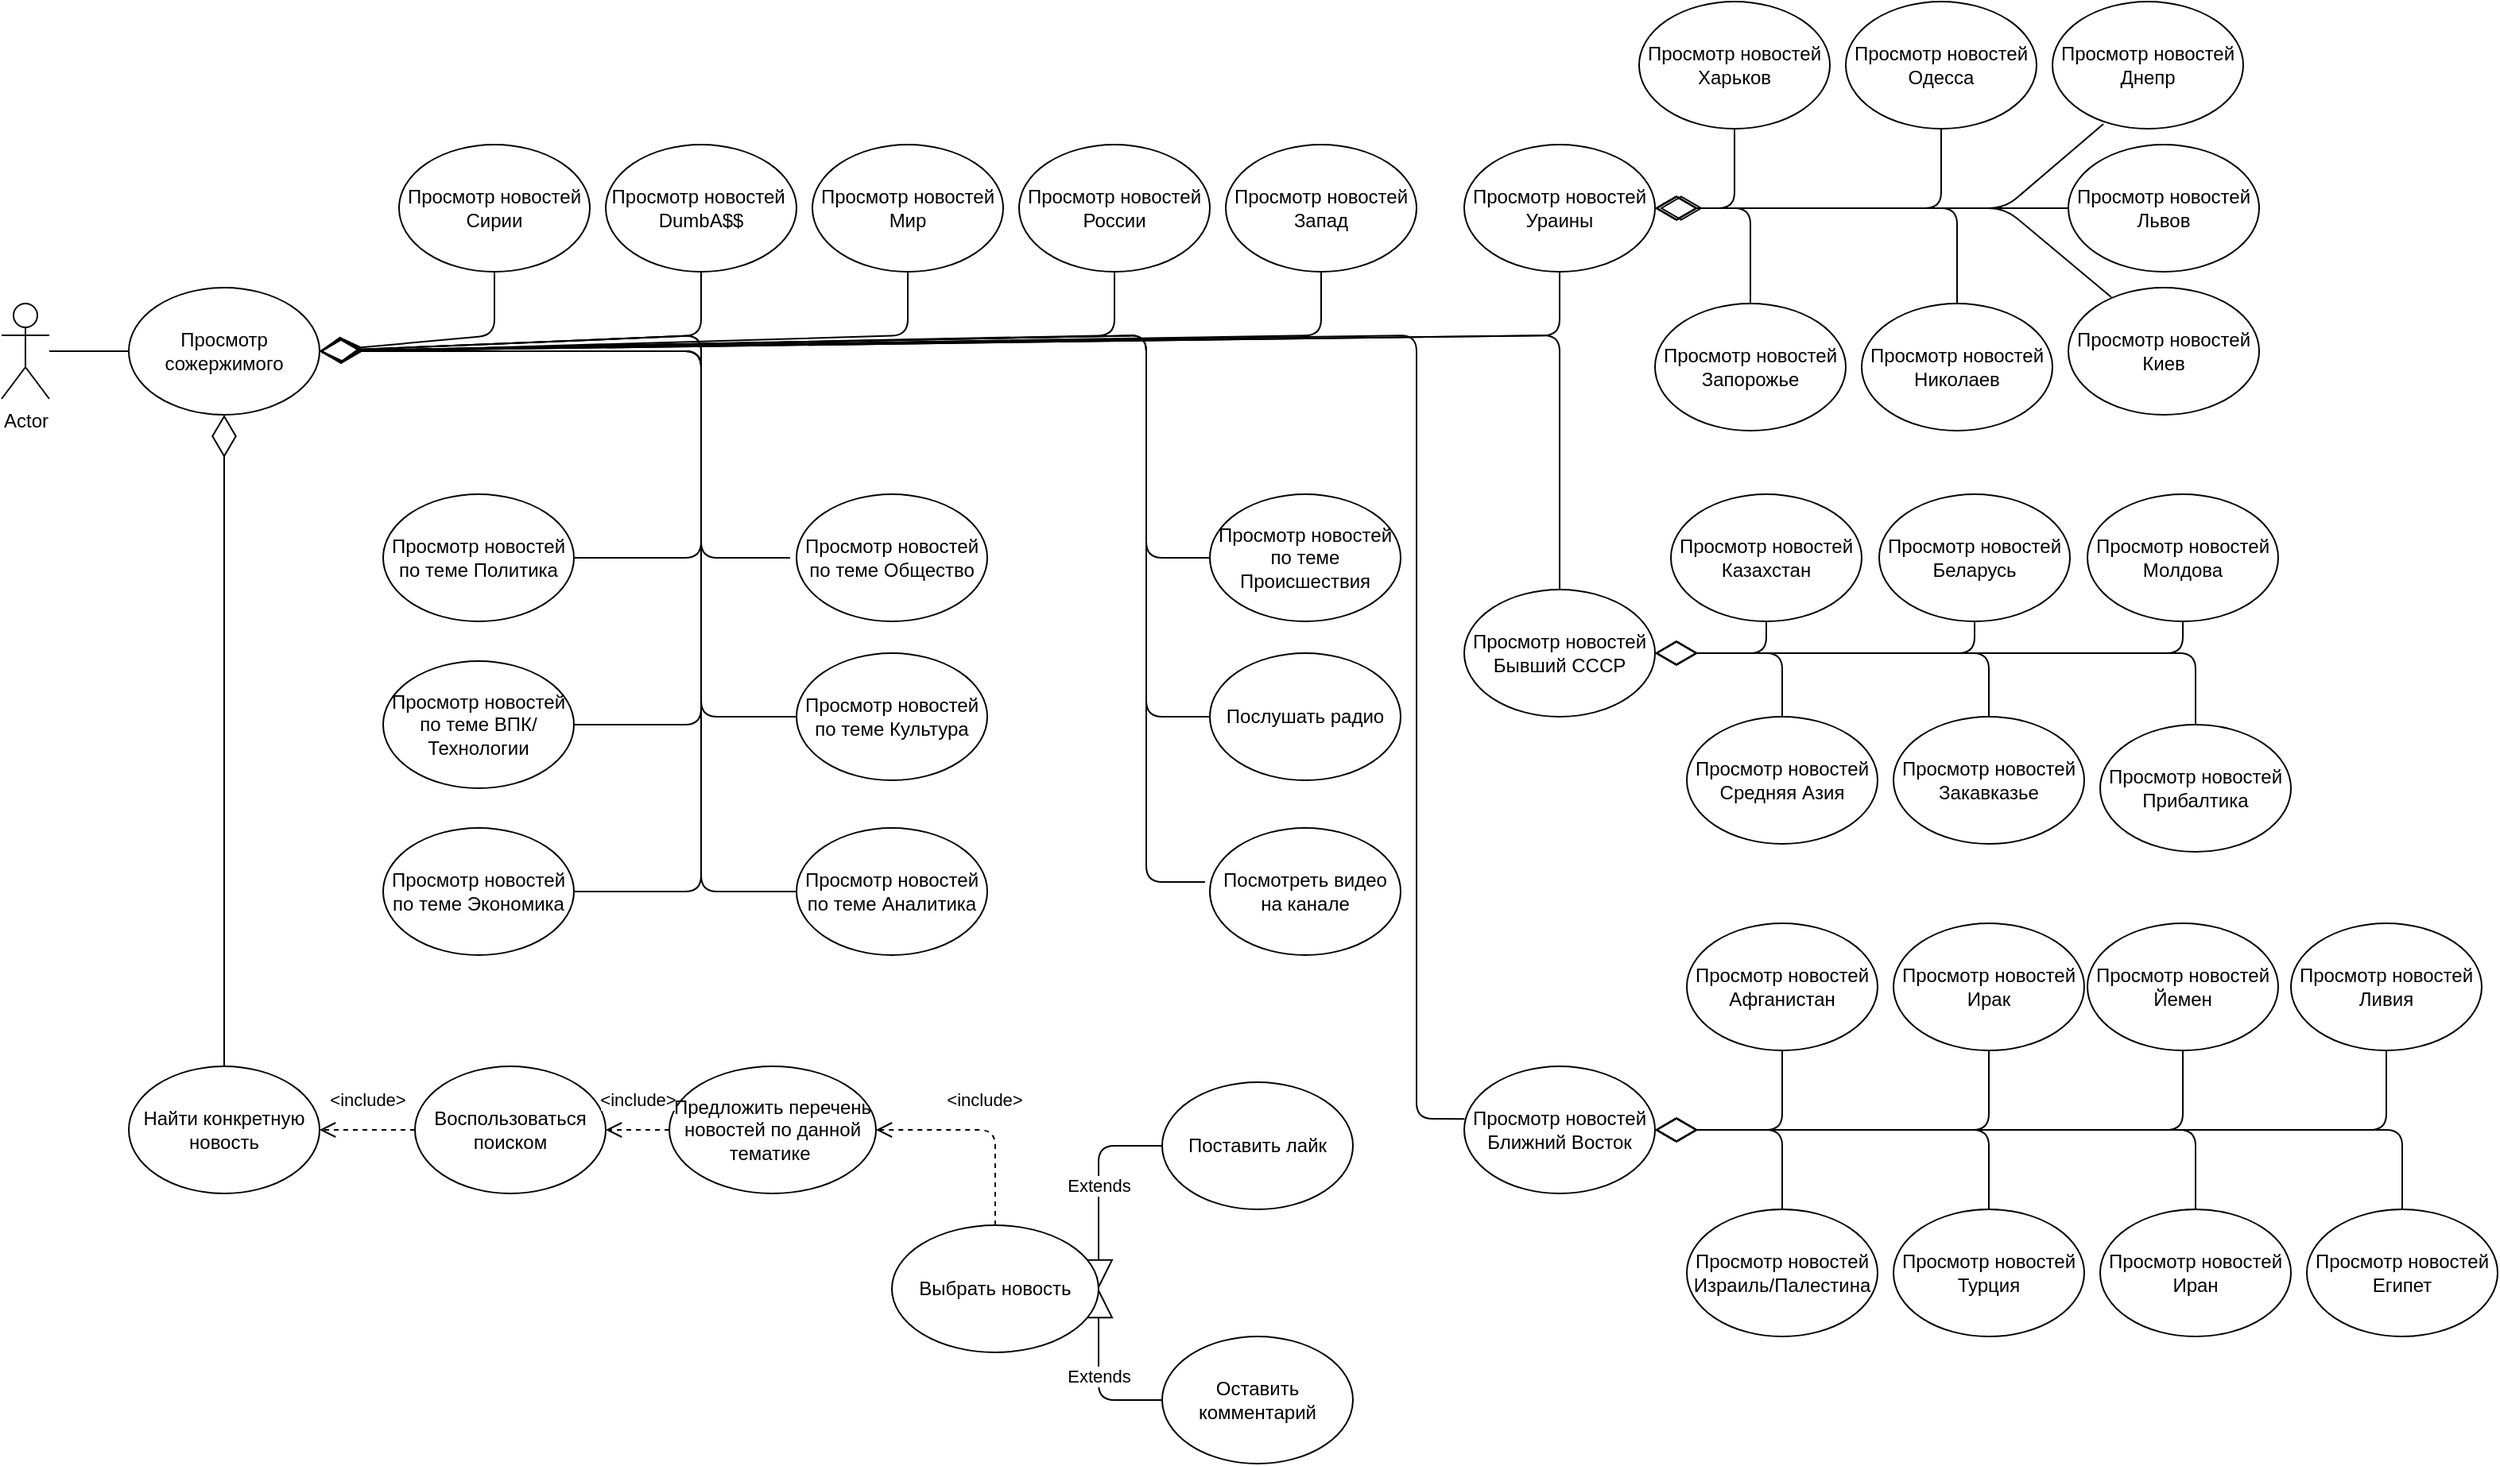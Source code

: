 <mxfile version="14.3.2" type="device"><diagram id="b8WdlB9DAHZsU0LaejhI" name="Page-1"><mxGraphModel dx="1984" dy="948" grid="1" gridSize="10" guides="1" tooltips="1" connect="1" arrows="1" fold="1" page="1" pageScale="1" pageWidth="827" pageHeight="1169" math="0" shadow="0"><root><mxCell id="0"/><mxCell id="1" parent="0"/><mxCell id="5G6umjUx65k5MrhVN_Mm-1" value="Просмотр новостей Сирии" style="ellipse;whiteSpace=wrap;html=1;" vertex="1" parent="1"><mxGeometry x="250" y="180" width="120" height="80" as="geometry"/></mxCell><mxCell id="5G6umjUx65k5MrhVN_Mm-2" value="Actor" style="shape=umlActor;verticalLabelPosition=bottom;verticalAlign=top;html=1;outlineConnect=0;" vertex="1" parent="1"><mxGeometry y="280" width="30" height="60" as="geometry"/></mxCell><mxCell id="5G6umjUx65k5MrhVN_Mm-4" value="Просмотр новостей Запад" style="ellipse;whiteSpace=wrap;html=1;" vertex="1" parent="1"><mxGeometry x="770" y="180" width="120" height="80" as="geometry"/></mxCell><mxCell id="5G6umjUx65k5MrhVN_Mm-5" value="Просмотр новостей России" style="ellipse;whiteSpace=wrap;html=1;" vertex="1" parent="1"><mxGeometry x="640" y="180" width="120" height="80" as="geometry"/></mxCell><mxCell id="5G6umjUx65k5MrhVN_Mm-6" value="Просмотр новостей Мир" style="ellipse;whiteSpace=wrap;html=1;" vertex="1" parent="1"><mxGeometry x="510" y="180" width="120" height="80" as="geometry"/></mxCell><mxCell id="5G6umjUx65k5MrhVN_Mm-7" value="Просмотр новостей&amp;nbsp;&lt;br&gt;DumbA$$" style="ellipse;whiteSpace=wrap;html=1;" vertex="1" parent="1"><mxGeometry x="380" y="180" width="120" height="80" as="geometry"/></mxCell><mxCell id="5G6umjUx65k5MrhVN_Mm-8" value="Просмотр новостей Ураины" style="ellipse;whiteSpace=wrap;html=1;" vertex="1" parent="1"><mxGeometry x="920" y="180" width="120" height="80" as="geometry"/></mxCell><mxCell id="5G6umjUx65k5MrhVN_Mm-9" value="Просмотр новостей Бывший СССР" style="ellipse;whiteSpace=wrap;html=1;" vertex="1" parent="1"><mxGeometry x="920" y="460" width="120" height="80" as="geometry"/></mxCell><mxCell id="5G6umjUx65k5MrhVN_Mm-10" value="Просмотр новостей Запорожье" style="ellipse;whiteSpace=wrap;html=1;" vertex="1" parent="1"><mxGeometry x="1040" y="280" width="120" height="80" as="geometry"/></mxCell><mxCell id="5G6umjUx65k5MrhVN_Mm-11" value="Просмотр новостей Николаев" style="ellipse;whiteSpace=wrap;html=1;" vertex="1" parent="1"><mxGeometry x="1170" y="280" width="120" height="80" as="geometry"/></mxCell><mxCell id="5G6umjUx65k5MrhVN_Mm-12" value="Просмотр новостей Киев" style="ellipse;whiteSpace=wrap;html=1;" vertex="1" parent="1"><mxGeometry x="1300" y="270" width="120" height="80" as="geometry"/></mxCell><mxCell id="5G6umjUx65k5MrhVN_Mm-13" value="Просмотр новостей Львов" style="ellipse;whiteSpace=wrap;html=1;" vertex="1" parent="1"><mxGeometry x="1300" y="180" width="120" height="80" as="geometry"/></mxCell><mxCell id="5G6umjUx65k5MrhVN_Mm-14" value="Просмотр новостей Днепр" style="ellipse;whiteSpace=wrap;html=1;" vertex="1" parent="1"><mxGeometry x="1290" y="90" width="120" height="80" as="geometry"/></mxCell><mxCell id="5G6umjUx65k5MrhVN_Mm-15" value="Просмотр новостей Одесса" style="ellipse;whiteSpace=wrap;html=1;" vertex="1" parent="1"><mxGeometry x="1160" y="90" width="120" height="80" as="geometry"/></mxCell><mxCell id="5G6umjUx65k5MrhVN_Mm-16" value="Просмотр новостей Харьков" style="ellipse;whiteSpace=wrap;html=1;" vertex="1" parent="1"><mxGeometry x="1030" y="90" width="120" height="80" as="geometry"/></mxCell><mxCell id="5G6umjUx65k5MrhVN_Mm-17" value="Просмотр новостей Закавказье" style="ellipse;whiteSpace=wrap;html=1;" vertex="1" parent="1"><mxGeometry x="1190" y="540" width="120" height="80" as="geometry"/></mxCell><mxCell id="5G6umjUx65k5MrhVN_Mm-18" value="Просмотр новостей Молдова" style="ellipse;whiteSpace=wrap;html=1;" vertex="1" parent="1"><mxGeometry x="1312" y="400" width="120" height="80" as="geometry"/></mxCell><mxCell id="5G6umjUx65k5MrhVN_Mm-19" value="Просмотр новостей Беларусь" style="ellipse;whiteSpace=wrap;html=1;" vertex="1" parent="1"><mxGeometry x="1181" y="400" width="120" height="80" as="geometry"/></mxCell><mxCell id="5G6umjUx65k5MrhVN_Mm-20" value="Просмотр новостей Казахстан" style="ellipse;whiteSpace=wrap;html=1;" vertex="1" parent="1"><mxGeometry x="1050" y="400" width="120" height="80" as="geometry"/></mxCell><mxCell id="5G6umjUx65k5MrhVN_Mm-21" value="Просмотр новостей Средняя Азия" style="ellipse;whiteSpace=wrap;html=1;" vertex="1" parent="1"><mxGeometry x="1060" y="540" width="120" height="80" as="geometry"/></mxCell><mxCell id="5G6umjUx65k5MrhVN_Mm-22" value="Просмотр новостей Прибалтика" style="ellipse;whiteSpace=wrap;html=1;" vertex="1" parent="1"><mxGeometry x="1320" y="545" width="120" height="80" as="geometry"/></mxCell><mxCell id="5G6umjUx65k5MrhVN_Mm-24" value="" style="endArrow=diamondThin;endFill=0;endSize=24;html=1;exitX=0.5;exitY=1;exitDx=0;exitDy=0;" edge="1" parent="1" source="5G6umjUx65k5MrhVN_Mm-1"><mxGeometry width="160" relative="1" as="geometry"><mxPoint x="760" y="300" as="sourcePoint"/><mxPoint x="200" y="310" as="targetPoint"/><Array as="points"><mxPoint x="310" y="300"/></Array></mxGeometry></mxCell><mxCell id="5G6umjUx65k5MrhVN_Mm-25" value="" style="endArrow=diamondThin;endFill=0;endSize=24;html=1;exitX=0.5;exitY=1;exitDx=0;exitDy=0;" edge="1" parent="1" source="5G6umjUx65k5MrhVN_Mm-7"><mxGeometry width="160" relative="1" as="geometry"><mxPoint x="320" y="270" as="sourcePoint"/><mxPoint x="200" y="310" as="targetPoint"/><Array as="points"><mxPoint x="440" y="300"/></Array></mxGeometry></mxCell><mxCell id="5G6umjUx65k5MrhVN_Mm-26" value="" style="endArrow=diamondThin;endFill=0;endSize=24;html=1;exitX=0.5;exitY=1;exitDx=0;exitDy=0;" edge="1" parent="1" source="5G6umjUx65k5MrhVN_Mm-6"><mxGeometry width="160" relative="1" as="geometry"><mxPoint x="330" y="280" as="sourcePoint"/><mxPoint x="200" y="310" as="targetPoint"/><Array as="points"><mxPoint x="570" y="300"/><mxPoint x="230" y="310"/></Array></mxGeometry></mxCell><mxCell id="5G6umjUx65k5MrhVN_Mm-27" value="" style="endArrow=diamondThin;endFill=0;endSize=24;html=1;exitX=0.5;exitY=1;exitDx=0;exitDy=0;" edge="1" parent="1" source="5G6umjUx65k5MrhVN_Mm-5"><mxGeometry width="160" relative="1" as="geometry"><mxPoint x="340" y="290" as="sourcePoint"/><mxPoint x="200" y="310" as="targetPoint"/><Array as="points"><mxPoint x="700" y="300"/></Array></mxGeometry></mxCell><mxCell id="5G6umjUx65k5MrhVN_Mm-28" value="" style="endArrow=diamondThin;endFill=0;endSize=24;html=1;exitX=0.5;exitY=1;exitDx=0;exitDy=0;" edge="1" parent="1" source="5G6umjUx65k5MrhVN_Mm-4"><mxGeometry width="160" relative="1" as="geometry"><mxPoint x="450" y="270" as="sourcePoint"/><mxPoint x="200" y="310" as="targetPoint"/><Array as="points"><mxPoint x="830" y="300"/></Array></mxGeometry></mxCell><mxCell id="5G6umjUx65k5MrhVN_Mm-29" value="" style="endArrow=diamondThin;endFill=0;endSize=24;html=1;exitX=0.5;exitY=1;exitDx=0;exitDy=0;" edge="1" parent="1" source="5G6umjUx65k5MrhVN_Mm-8"><mxGeometry width="160" relative="1" as="geometry"><mxPoint x="460" y="280" as="sourcePoint"/><mxPoint x="200" y="310" as="targetPoint"/><Array as="points"><mxPoint x="980" y="300"/></Array></mxGeometry></mxCell><mxCell id="5G6umjUx65k5MrhVN_Mm-30" value="" style="endArrow=diamondThin;endFill=0;endSize=24;html=1;exitX=0.5;exitY=0;exitDx=0;exitDy=0;" edge="1" parent="1" source="5G6umjUx65k5MrhVN_Mm-9"><mxGeometry width="160" relative="1" as="geometry"><mxPoint x="470" y="290" as="sourcePoint"/><mxPoint x="200" y="310" as="targetPoint"/><Array as="points"><mxPoint x="980" y="300"/></Array></mxGeometry></mxCell><mxCell id="5G6umjUx65k5MrhVN_Mm-31" value="" style="endArrow=diamondThin;endFill=0;endSize=24;html=1;exitX=0.5;exitY=1;exitDx=0;exitDy=0;" edge="1" parent="1" source="5G6umjUx65k5MrhVN_Mm-16"><mxGeometry width="160" relative="1" as="geometry"><mxPoint x="480" y="300" as="sourcePoint"/><mxPoint x="1043" y="220" as="targetPoint"/><Array as="points"><mxPoint x="1090" y="220"/></Array></mxGeometry></mxCell><mxCell id="5G6umjUx65k5MrhVN_Mm-32" value="" style="endArrow=diamondThin;endFill=0;endSize=24;html=1;exitX=0.5;exitY=1;exitDx=0;exitDy=0;entryX=1;entryY=0.5;entryDx=0;entryDy=0;" edge="1" parent="1" source="5G6umjUx65k5MrhVN_Mm-15" target="5G6umjUx65k5MrhVN_Mm-8"><mxGeometry width="160" relative="1" as="geometry"><mxPoint x="1100" y="180" as="sourcePoint"/><mxPoint x="1050" y="230" as="targetPoint"/><Array as="points"><mxPoint x="1220" y="220"/></Array></mxGeometry></mxCell><mxCell id="5G6umjUx65k5MrhVN_Mm-33" value="" style="endArrow=diamondThin;endFill=0;endSize=24;html=1;exitX=0.267;exitY=0.963;exitDx=0;exitDy=0;entryX=1;entryY=0.5;entryDx=0;entryDy=0;exitPerimeter=0;" edge="1" parent="1" source="5G6umjUx65k5MrhVN_Mm-14" target="5G6umjUx65k5MrhVN_Mm-8"><mxGeometry width="160" relative="1" as="geometry"><mxPoint x="1110" y="190" as="sourcePoint"/><mxPoint x="1063" y="247.04" as="targetPoint"/><Array as="points"><mxPoint x="1260" y="220"/></Array></mxGeometry></mxCell><mxCell id="5G6umjUx65k5MrhVN_Mm-34" value="" style="endArrow=diamondThin;endFill=0;endSize=24;html=1;exitX=0.225;exitY=0.075;exitDx=0;exitDy=0;exitPerimeter=0;" edge="1" parent="1" source="5G6umjUx65k5MrhVN_Mm-12"><mxGeometry width="160" relative="1" as="geometry"><mxPoint x="1120" y="200" as="sourcePoint"/><mxPoint x="1040" y="220" as="targetPoint"/><Array as="points"><mxPoint x="1260" y="220"/></Array></mxGeometry></mxCell><mxCell id="5G6umjUx65k5MrhVN_Mm-35" value="" style="endArrow=diamondThin;endFill=0;endSize=24;html=1;exitX=0.5;exitY=0;exitDx=0;exitDy=0;" edge="1" parent="1" source="5G6umjUx65k5MrhVN_Mm-10"><mxGeometry width="160" relative="1" as="geometry"><mxPoint x="1130" y="210" as="sourcePoint"/><mxPoint x="1040" y="220" as="targetPoint"/><Array as="points"><mxPoint x="1100" y="220"/></Array></mxGeometry></mxCell><mxCell id="5G6umjUx65k5MrhVN_Mm-36" value="" style="endArrow=diamondThin;endFill=0;endSize=24;html=1;exitX=0.5;exitY=0;exitDx=0;exitDy=0;" edge="1" parent="1" source="5G6umjUx65k5MrhVN_Mm-11"><mxGeometry width="160" relative="1" as="geometry"><mxPoint x="1140" y="220" as="sourcePoint"/><mxPoint x="1040" y="220" as="targetPoint"/><Array as="points"><mxPoint x="1230" y="220"/></Array></mxGeometry></mxCell><mxCell id="5G6umjUx65k5MrhVN_Mm-37" value="" style="endArrow=diamondThin;endFill=0;endSize=24;html=1;exitX=0;exitY=0.5;exitDx=0;exitDy=0;" edge="1" parent="1" source="5G6umjUx65k5MrhVN_Mm-13"><mxGeometry width="160" relative="1" as="geometry"><mxPoint x="1409.998" y="294.452" as="sourcePoint"/><mxPoint x="1040" y="220" as="targetPoint"/></mxGeometry></mxCell><mxCell id="5G6umjUx65k5MrhVN_Mm-38" value="" style="endArrow=diamondThin;endFill=0;endSize=24;html=1;exitX=0.5;exitY=1;exitDx=0;exitDy=0;entryX=1;entryY=0.5;entryDx=0;entryDy=0;" edge="1" parent="1" source="5G6umjUx65k5MrhVN_Mm-20" target="5G6umjUx65k5MrhVN_Mm-9"><mxGeometry width="160" relative="1" as="geometry"><mxPoint x="1324.718" y="314.452" as="sourcePoint"/><mxPoint x="1060" y="240" as="targetPoint"/><Array as="points"><mxPoint x="1110" y="500"/></Array></mxGeometry></mxCell><mxCell id="5G6umjUx65k5MrhVN_Mm-39" value="" style="endArrow=diamondThin;endFill=0;endSize=24;html=1;exitX=0.5;exitY=1;exitDx=0;exitDy=0;" edge="1" parent="1" source="5G6umjUx65k5MrhVN_Mm-19"><mxGeometry width="160" relative="1" as="geometry"><mxPoint x="1334.718" y="324.452" as="sourcePoint"/><mxPoint x="1040" y="500" as="targetPoint"/><Array as="points"><mxPoint x="1241" y="500"/></Array></mxGeometry></mxCell><mxCell id="5G6umjUx65k5MrhVN_Mm-40" value="" style="endArrow=diamondThin;endFill=0;endSize=24;html=1;exitX=0.5;exitY=1;exitDx=0;exitDy=0;entryX=1;entryY=0.5;entryDx=0;entryDy=0;" edge="1" parent="1" source="5G6umjUx65k5MrhVN_Mm-18" target="5G6umjUx65k5MrhVN_Mm-9"><mxGeometry width="160" relative="1" as="geometry"><mxPoint x="1251" y="490" as="sourcePoint"/><mxPoint x="1050" y="510" as="targetPoint"/><Array as="points"><mxPoint x="1372" y="500"/></Array></mxGeometry></mxCell><mxCell id="5G6umjUx65k5MrhVN_Mm-41" value="" style="endArrow=diamondThin;endFill=0;endSize=24;html=1;exitX=0.5;exitY=0;exitDx=0;exitDy=0;" edge="1" parent="1" source="5G6umjUx65k5MrhVN_Mm-22"><mxGeometry width="160" relative="1" as="geometry"><mxPoint x="1261" y="500" as="sourcePoint"/><mxPoint x="1040" y="500" as="targetPoint"/><Array as="points"><mxPoint x="1380" y="500"/></Array></mxGeometry></mxCell><mxCell id="5G6umjUx65k5MrhVN_Mm-42" value="" style="endArrow=diamondThin;endFill=0;endSize=24;html=1;exitX=0.5;exitY=0;exitDx=0;exitDy=0;" edge="1" parent="1" source="5G6umjUx65k5MrhVN_Mm-17"><mxGeometry width="160" relative="1" as="geometry"><mxPoint x="1271" y="510" as="sourcePoint"/><mxPoint x="1040" y="500" as="targetPoint"/><Array as="points"><mxPoint x="1250" y="500"/></Array></mxGeometry></mxCell><mxCell id="5G6umjUx65k5MrhVN_Mm-43" value="" style="endArrow=diamondThin;endFill=0;endSize=24;html=1;exitX=0.5;exitY=0;exitDx=0;exitDy=0;entryX=1;entryY=0.5;entryDx=0;entryDy=0;" edge="1" parent="1" source="5G6umjUx65k5MrhVN_Mm-21" target="5G6umjUx65k5MrhVN_Mm-9"><mxGeometry width="160" relative="1" as="geometry"><mxPoint x="1281" y="520" as="sourcePoint"/><mxPoint x="1080" y="540" as="targetPoint"/><Array as="points"><mxPoint x="1120" y="500"/></Array></mxGeometry></mxCell><mxCell id="5G6umjUx65k5MrhVN_Mm-44" value="Просмотр новостей Ближний Восток" style="ellipse;whiteSpace=wrap;html=1;" vertex="1" parent="1"><mxGeometry x="920" y="760" width="120" height="80" as="geometry"/></mxCell><mxCell id="5G6umjUx65k5MrhVN_Mm-45" value="Просмотр новостей Иран" style="ellipse;whiteSpace=wrap;html=1;" vertex="1" parent="1"><mxGeometry x="1320" y="850" width="120" height="80" as="geometry"/></mxCell><mxCell id="5G6umjUx65k5MrhVN_Mm-46" value="Просмотр новостей Ливия" style="ellipse;whiteSpace=wrap;html=1;" vertex="1" parent="1"><mxGeometry x="1440" y="670" width="120" height="80" as="geometry"/></mxCell><mxCell id="5G6umjUx65k5MrhVN_Mm-47" value="Просмотр новостей Йемен" style="ellipse;whiteSpace=wrap;html=1;" vertex="1" parent="1"><mxGeometry x="1312" y="670" width="120" height="80" as="geometry"/></mxCell><mxCell id="5G6umjUx65k5MrhVN_Mm-48" value="Просмотр новостей Ирак" style="ellipse;whiteSpace=wrap;html=1;" vertex="1" parent="1"><mxGeometry x="1190" y="670" width="120" height="80" as="geometry"/></mxCell><mxCell id="5G6umjUx65k5MrhVN_Mm-49" value="Просмотр новостей Афганистан" style="ellipse;whiteSpace=wrap;html=1;" vertex="1" parent="1"><mxGeometry x="1060" y="670" width="120" height="80" as="geometry"/></mxCell><mxCell id="5G6umjUx65k5MrhVN_Mm-50" value="Просмотр новостей Турция" style="ellipse;whiteSpace=wrap;html=1;" vertex="1" parent="1"><mxGeometry x="1190" y="850" width="120" height="80" as="geometry"/></mxCell><mxCell id="5G6umjUx65k5MrhVN_Mm-51" value="Просмотр новостей Израиль/Палестина" style="ellipse;whiteSpace=wrap;html=1;" vertex="1" parent="1"><mxGeometry x="1060" y="850" width="120" height="80" as="geometry"/></mxCell><mxCell id="5G6umjUx65k5MrhVN_Mm-52" value="Просмотр новостей Египет" style="ellipse;whiteSpace=wrap;html=1;" vertex="1" parent="1"><mxGeometry x="1450" y="850" width="120" height="80" as="geometry"/></mxCell><mxCell id="5G6umjUx65k5MrhVN_Mm-53" value="" style="endArrow=diamondThin;endFill=0;endSize=24;html=1;exitX=0.5;exitY=1;exitDx=0;exitDy=0;entryX=1;entryY=0.5;entryDx=0;entryDy=0;" edge="1" parent="1" source="5G6umjUx65k5MrhVN_Mm-46" target="5G6umjUx65k5MrhVN_Mm-44"><mxGeometry width="160" relative="1" as="geometry"><mxPoint x="1130" y="550" as="sourcePoint"/><mxPoint x="1050" y="510" as="targetPoint"/><Array as="points"><mxPoint x="1500" y="800"/></Array></mxGeometry></mxCell><mxCell id="5G6umjUx65k5MrhVN_Mm-54" value="" style="endArrow=diamondThin;endFill=0;endSize=24;html=1;exitX=0.5;exitY=1;exitDx=0;exitDy=0;" edge="1" parent="1" source="5G6umjUx65k5MrhVN_Mm-47"><mxGeometry width="160" relative="1" as="geometry"><mxPoint x="1510" y="760" as="sourcePoint"/><mxPoint x="1040" y="800" as="targetPoint"/><Array as="points"><mxPoint x="1372" y="800"/></Array></mxGeometry></mxCell><mxCell id="5G6umjUx65k5MrhVN_Mm-55" value="" style="endArrow=diamondThin;endFill=0;endSize=24;html=1;exitX=0.5;exitY=0;exitDx=0;exitDy=0;" edge="1" parent="1" source="5G6umjUx65k5MrhVN_Mm-50"><mxGeometry width="160" relative="1" as="geometry"><mxPoint x="1382" y="760" as="sourcePoint"/><mxPoint x="1040" y="800" as="targetPoint"/><Array as="points"><mxPoint x="1250" y="800"/></Array></mxGeometry></mxCell><mxCell id="5G6umjUx65k5MrhVN_Mm-56" value="" style="endArrow=diamondThin;endFill=0;endSize=24;html=1;exitX=0.5;exitY=1;exitDx=0;exitDy=0;" edge="1" parent="1" source="5G6umjUx65k5MrhVN_Mm-48"><mxGeometry width="160" relative="1" as="geometry"><mxPoint x="1392" y="770" as="sourcePoint"/><mxPoint x="1040" y="800" as="targetPoint"/><Array as="points"><mxPoint x="1250" y="800"/></Array></mxGeometry></mxCell><mxCell id="5G6umjUx65k5MrhVN_Mm-57" value="" style="endArrow=diamondThin;endFill=0;endSize=24;html=1;exitX=0.5;exitY=0;exitDx=0;exitDy=0;" edge="1" parent="1" source="5G6umjUx65k5MrhVN_Mm-45"><mxGeometry width="160" relative="1" as="geometry"><mxPoint x="1402" y="780" as="sourcePoint"/><mxPoint x="1040" y="800" as="targetPoint"/><Array as="points"><mxPoint x="1380" y="800"/></Array></mxGeometry></mxCell><mxCell id="5G6umjUx65k5MrhVN_Mm-58" value="" style="endArrow=diamondThin;endFill=0;endSize=24;html=1;exitX=0.5;exitY=0;exitDx=0;exitDy=0;" edge="1" parent="1" source="5G6umjUx65k5MrhVN_Mm-52"><mxGeometry width="160" relative="1" as="geometry"><mxPoint x="1412" y="790" as="sourcePoint"/><mxPoint x="1040" y="800" as="targetPoint"/><Array as="points"><mxPoint x="1510" y="800"/></Array></mxGeometry></mxCell><mxCell id="5G6umjUx65k5MrhVN_Mm-59" value="" style="endArrow=diamondThin;endFill=0;endSize=24;html=1;exitX=0.5;exitY=0;exitDx=0;exitDy=0;" edge="1" parent="1" source="5G6umjUx65k5MrhVN_Mm-51"><mxGeometry width="160" relative="1" as="geometry"><mxPoint x="1260" y="860" as="sourcePoint"/><mxPoint x="1040" y="800" as="targetPoint"/><Array as="points"><mxPoint x="1120" y="800"/></Array></mxGeometry></mxCell><mxCell id="5G6umjUx65k5MrhVN_Mm-60" value="" style="endArrow=diamondThin;endFill=0;endSize=24;html=1;exitX=0.5;exitY=1;exitDx=0;exitDy=0;" edge="1" parent="1" source="5G6umjUx65k5MrhVN_Mm-49"><mxGeometry width="160" relative="1" as="geometry"><mxPoint x="1270" y="870" as="sourcePoint"/><mxPoint x="1040" y="800" as="targetPoint"/><Array as="points"><mxPoint x="1120" y="800"/></Array></mxGeometry></mxCell><mxCell id="5G6umjUx65k5MrhVN_Mm-61" value="Просмотр новостей по теме Политика&lt;span style=&quot;color: rgba(0 , 0 , 0 , 0) ; font-family: monospace ; font-size: 0px&quot;&gt;%П3CmxGraphModel%3E%3Croot%3E%3CmxCell%20id%3D%220%22%2F%3E%3CmxCell%20id%3D%221%22%20parent%3D%220%22%2F%3E%3CmxCell%20id%3D%222%22%20value%3D%22%D0%9F%D1%80%D0%BE%D1%81%D0%BC%D0%BE%D1%82%D1%80%20%D0%BD%D0%BE%D0%B2%D0%BE%D1%81%D1%82%D0%B5%D0%B9%20%D0%91%D0%BB%D0%B8%D0%B6%D0%BD%D0%B8%D0%B9%20%D0%92%D0%BE%D1%81%D1%82%D0%BE%D0%BA%22%20style%3D%22ellipse%3BwhiteSpace%3Dwrap%3Bhtml%3D1%3B%22%20vertex%3D%221%22%20parent%3D%221%22%3E%3CmxGeometry%20x%3D%22920%22%20y%3D%22760%22%20width%3D%22120%22%20height%3D%2280%22%20as%3D%22geometry%22%2F%3E%3C%2FmxCell%3E%3C%2Froot%3E%3C%2FmxGraphModel%3EПо&lt;/span&gt;" style="ellipse;whiteSpace=wrap;html=1;" vertex="1" parent="1"><mxGeometry x="240" y="400" width="120" height="80" as="geometry"/></mxCell><mxCell id="5G6umjUx65k5MrhVN_Mm-63" value="Просмотр новостей по теме Происшествия&lt;span style=&quot;color: rgba(0 , 0 , 0 , 0) ; font-family: monospace ; font-size: 0px&quot;&gt;% ПР3CmxGraphModel%3E%3Croot%3E%3CmxCell%20id%3D%220%22%2F%3E%3CmxCell%20id%3D%221%22%20parent%3D%220%22%2F%3E%3CmxCell%20id%3D%222%22%20value%3D%22%D0%9F%D1%80%D0%BE%D1%81%D0%BC%D0%BE%D1%82%D1%80%20%D0%BD%D0%BE%D0%B2%D0%BE%D1%81%D1%82%D0%B5%D0%B9%20%D0%91%D0%BB%D0%B8%D0%B6%D0%BD%D0%B8%D0%B9%20%D0%92%D0%BE%D1%81%D1%82%D0%BE%D0%BA%22%20style%3D%22ellipse%3BwhiteSpace%3Dwrap%3Bhtml%3D1%3B%22%20vertex%3D%221%22%20parent%3D%221%22%3E%3CmxGeometry%20x%3D%22920%22%20y%3D%22760%22%20width%3D%22120%22%20height%3D%2280%22%20as%3D%22geometry%22%2F%3E%3C%2FmxCell%3E%3C%2Froot%3E%3C%2FmxGraphModel%3E&lt;/span&gt;" style="ellipse;whiteSpace=wrap;html=1;" vertex="1" parent="1"><mxGeometry x="760" y="400" width="120" height="80" as="geometry"/></mxCell><mxCell id="5G6umjUx65k5MrhVN_Mm-64" value="Просмотр новостей по теме Экономика&lt;span style=&quot;color: rgba(0 , 0 , 0 , 0) ; font-family: monospace ; font-size: 0px&quot;&gt;%3CmxGraphModel%3E%3Croot%3E%3CmxCell%20id%3D%220%22%2F%3E%3CmxCell%20id%3D%221%22%20parent%3D%220%22%2F%3E%3CmxCell%20id%3D%222%22%20value%3D%22%D0%9F%D1%80%D0%BE%D1%81%D0%BC%D0%BE%D1%82%D1%80%20%D0%BD%D0%BE%D0%B2%D0%BE%D1%81%D1%82%D0%B5%D0%B9%20%D0%91%D0%BB%D0%B8%D0%B6%D0%BD%D0%B8%D0%B9%20%D0%92%D0%BE%D1%81%D1%82%D0%BE%D0%BA%22%20style%3D%22ellipse%3BwhiteSpace%3Dwrap%3Bhtml%3D1%3B%22%20vertex%3D%221%22%20parent%3D%221%22%3E%3CmxGeometry%20x%3D%22920%22%20y%3D%22760%22%20width%3D%22120%22%20height%3D%2280%22%20as%3D%22geometry%22%2F%3E%3C%2FmxCell%3E%3C%2Froot%3E%3C%2FmxGraphModel%3E&lt;/span&gt;" style="ellipse;whiteSpace=wrap;html=1;" vertex="1" parent="1"><mxGeometry x="240" y="610" width="120" height="80" as="geometry"/></mxCell><mxCell id="5G6umjUx65k5MrhVN_Mm-65" value="Просмотр новостей по теме Общество&lt;span style=&quot;color: rgba(0 , 0 , 0 , 0) ; font-family: monospace ; font-size: 0px&quot;&gt;%3CmxGraphModel%3E%3Croot%3E%3CmxCell%20id%3D%220%22%2F%3E%3CmxCell%20id%3D%221%22%20parent%3D%220%22%2F%3E%3CmxCell%20id%3D%222%22%20value%3D%22%D0%9F%D1%80%D0%BE%D1%81%D0%BC%D0%BE%D1%82%D1%80%20%D0%BD%D0%BE%D0%B2%D0%BE%D1%81%D1%82%D0%B5%D0%B9%20%D0%91%D0%BB%D0%B8%D0%B6%D0%BD%D0%B8%D0%B9%20%D0%92%D0%BE%D1%81%D1%82%D0%BE%D0%BA%22%20style%3D%22ellipse%3BwhiteSpace%3Dwrap%3Bhtml%3D1%3B%22%20vertex%3D%221%22%20parent%3D%221%22%3E%3CmxGeometry%20x%3D%22920%22%20y%3D%22760%22%20width%3D%22120%22%20height%3D%2280%22%20as%3D%22geometry%22%2F%3E%3C%2FmxCell%3E%3C%2Froot%3E%3C%2FmxGraphModel%3E&lt;/span&gt;" style="ellipse;whiteSpace=wrap;html=1;" vertex="1" parent="1"><mxGeometry x="500" y="400" width="120" height="80" as="geometry"/></mxCell><mxCell id="5G6umjUx65k5MrhVN_Mm-66" value="Просмотр новостей по теме ВПК/Технологии&lt;span style=&quot;color: rgba(0 , 0 , 0 , 0) ; font-family: monospace ; font-size: 0px&quot;&gt;%3CmxGraphModel%3E%3Croot%3E%3CmxCell%20id%3D%220%22%2F%3E%3CmxCell%20id%3D%221%22%20parent%3D%220%22%2F%3E%3CmxCell%20id%3D%222%22%20value%3D%22%D0%9F%D1%80%D0%BE%D1%81%D0%BC%D0%BE%D1%82%D1%80%20%D0%BD%D0%BE%D0%B2%D0%BE%D1%81%D1%82%D0%B5%D0%B9%20%D0%91%D0%BB%D0%B8%D0%B6%D0%BD%D0%B8%D0%B9%20%D0%92%D0%BE%D1%81%D1%82%D0%BE%D0%BA%22%20style%3D%22ellipse%3BwhiteSpace%3Dwrap%3Bhtml%3D1%3B%22%20vertex%3D%221%22%20parent%3D%221%22%3E%3CmxGeometry%20x%3D%22920%22%20y%3D%22760%22%20width%3D%22120%22%20height%3D%2280%22%20as%3D%22geometry%22%2F%3E%3C%2FmxCell%3E%3C%2Froot%3E%3C%2FmxGraphModel%3E&lt;/span&gt;" style="ellipse;whiteSpace=wrap;html=1;" vertex="1" parent="1"><mxGeometry x="240" y="505" width="120" height="80" as="geometry"/></mxCell><mxCell id="5G6umjUx65k5MrhVN_Mm-67" value="Просмотр новостей по теме Культура&lt;span style=&quot;color: rgba(0 , 0 , 0 , 0) ; font-family: monospace ; font-size: 0px&quot;&gt;%3CmxGraphModel%3E%3Croot%3E%3CmxCell%20id%3D%220%22%2F%3E%3CmxCell%20id%3D%221%22%20parent%3D%220%22%2F%3E%3CmxCell%20id%3D%222%22%20value%3D%22%D0%9F%D1%80%D0%BE%D1%81%D0%BC%D0%BE%D1%82%D1%80%20%D0%BD%D0%BE%D0%B2%D0%BE%D1%81%D1%82%D0%B5%D0%B9%20%D0%91%D0%BB%D0%B8%D0%B6%D0%BD%D0%B8%D0%B9%20%D0%92%D0%BE%D1%81%D1%82%D0%BE%D0%BA%22%20style%3D%22ellipse%3BwhiteSpace%3Dwrap%3Bhtml%3D1%3B%22%20vertex%3D%221%22%20parent%3D%221%22%3E%3CmxGeometry%20x%3D%22920%22%20y%3D%22760%22%20width%3D%22120%22%20height%3D%2280%22%20as%3D%22geometry%22%2F%3E%3C%2FmxCell%3E%3C%2Froot%3E%3C%2FmxGraphModel%3E&lt;/span&gt;" style="ellipse;whiteSpace=wrap;html=1;" vertex="1" parent="1"><mxGeometry x="500" y="500" width="120" height="80" as="geometry"/></mxCell><mxCell id="5G6umjUx65k5MrhVN_Mm-68" value="Послушать радио&lt;span style=&quot;color: rgba(0 , 0 , 0 , 0) ; font-family: monospace ; font-size: 0px&quot;&gt;%3CmxGraphModel%3E%3Croot%3E%3CmxCell%20id%3D%220%22%2F%3E%3CmxCell%20id%3D%221%22%20parent%3D%220%22%2F%3E%3CmxCell%20id%3D%222%22%20value%3D%22%D0%9F%D1%80%D0%BE%D1%81%D0%BC%D0%BE%D1%82%D1%80%20%D0%BD%D0%BE%D0%B2%D0%BE%D1%81%D1%82%D0%B5%D0%B9%20%D0%91%D0%BB%D0%B8%D0%B6%D0%BD%D0%B8%D0%B9%20%D0%92%D0%BE%D1%81%D1%82%D0%BE%D0%BA%22%20style%3D%22ellipse%3BwhiteSpace%3Dwrap%3Bhtml%3D1%3B%22%20vertex%3D%221%22%20parent%3D%221%22%3E%3CmxGeometry%20x%3D%22920%22%20y%3D%22760%22%20width%3D%22120%22%20height%3D%2280%22%20as%3D%22geometry%22%2F%3E%3C%2FmxCell%3E%3C%2Froot%3E%3C%2FmxGraphModel%3E&lt;/span&gt;" style="ellipse;whiteSpace=wrap;html=1;" vertex="1" parent="1"><mxGeometry x="760" y="500" width="120" height="80" as="geometry"/></mxCell><mxCell id="5G6umjUx65k5MrhVN_Mm-69" value="Просмотр новостей по теме Аналитика&lt;span style=&quot;color: rgba(0 , 0 , 0 , 0) ; font-family: monospace ; font-size: 0px&quot;&gt;%3CmxGraphModel%3E%3Croot%3E%3CmxCell%20id%3D%220%22%2F%3E%3CmxCell%20id%3D%221%22%20parent%3D%220%22%2F%3E%3CmxCell%20id%3D%222%22%20value%3D%22%D0%9F%D1%80%D0%BE%D1%81%D0%BC%D0%BE%D1%82%D1%80%20%D0%BD%D0%BE%D0%B2%D0%BE%D1%81%D1%82%D0%B5%D0%B9%20%D0%91%D0%BB%D0%B8%D0%B6%D0%BD%D0%B8%D0%B9%20%D0%92%D0%BE%D1%81%D1%82%D0%BE%D0%BA%22%20style%3D%22ellipse%3BwhiteSpace%3Dwrap%3Bhtml%3D1%3B%22%20vertex%3D%221%22%20parent%3D%221%22%3E%3CmxGeometry%20x%3D%22920%22%20y%3D%22760%22%20width%3D%22120%22%20height%3D%2280%22%20as%3D%22geometry%22%2F%3E%3C%2FmxCell%3E%3C%2Froot%3E%3C%2FmxGraphModel%3E&lt;/span&gt;" style="ellipse;whiteSpace=wrap;html=1;" vertex="1" parent="1"><mxGeometry x="500" y="610" width="120" height="80" as="geometry"/></mxCell><mxCell id="5G6umjUx65k5MrhVN_Mm-70" value="Посмотреть видео на канале" style="ellipse;whiteSpace=wrap;html=1;" vertex="1" parent="1"><mxGeometry x="760" y="610" width="120" height="80" as="geometry"/></mxCell><mxCell id="5G6umjUx65k5MrhVN_Mm-71" value="" style="endArrow=diamondThin;endFill=0;endSize=24;html=1;exitX=-0.025;exitY=0.425;exitDx=0;exitDy=0;exitPerimeter=0;" edge="1" parent="1" source="5G6umjUx65k5MrhVN_Mm-70"><mxGeometry width="160" relative="1" as="geometry"><mxPoint x="450" y="270" as="sourcePoint"/><mxPoint x="200" y="310" as="targetPoint"/><Array as="points"><mxPoint x="720" y="644"/><mxPoint x="720" y="300"/></Array></mxGeometry></mxCell><mxCell id="5G6umjUx65k5MrhVN_Mm-73" value="" style="endArrow=diamondThin;endFill=0;endSize=24;html=1;exitX=0;exitY=0.5;exitDx=0;exitDy=0;" edge="1" parent="1" source="5G6umjUx65k5MrhVN_Mm-63"><mxGeometry width="160" relative="1" as="geometry"><mxPoint x="767" y="654" as="sourcePoint"/><mxPoint x="200" y="310" as="targetPoint"/><Array as="points"><mxPoint x="720" y="440"/><mxPoint x="720" y="300"/></Array></mxGeometry></mxCell><mxCell id="5G6umjUx65k5MrhVN_Mm-74" value="" style="endArrow=diamondThin;endFill=0;endSize=24;html=1;exitX=0;exitY=0.5;exitDx=0;exitDy=0;" edge="1" parent="1" source="5G6umjUx65k5MrhVN_Mm-68"><mxGeometry width="160" relative="1" as="geometry"><mxPoint x="777" y="664" as="sourcePoint"/><mxPoint x="200" y="310" as="targetPoint"/><Array as="points"><mxPoint x="720" y="540"/><mxPoint x="720" y="300"/></Array></mxGeometry></mxCell><mxCell id="5G6umjUx65k5MrhVN_Mm-76" value="" style="endArrow=diamondThin;endFill=0;endSize=24;html=1;exitX=0;exitY=0.5;exitDx=0;exitDy=0;" edge="1" parent="1" source="5G6umjUx65k5MrhVN_Mm-69"><mxGeometry width="160" relative="1" as="geometry"><mxPoint x="787" y="674" as="sourcePoint"/><mxPoint x="200" y="310" as="targetPoint"/><Array as="points"><mxPoint x="440" y="650"/><mxPoint x="440" y="310"/></Array></mxGeometry></mxCell><mxCell id="5G6umjUx65k5MrhVN_Mm-77" value="" style="endArrow=diamondThin;endFill=0;endSize=24;html=1;" edge="1" parent="1"><mxGeometry width="160" relative="1" as="geometry"><mxPoint x="360" y="440" as="sourcePoint"/><mxPoint x="200" y="310" as="targetPoint"/><Array as="points"><mxPoint x="440" y="440"/><mxPoint x="440" y="300"/></Array></mxGeometry></mxCell><mxCell id="5G6umjUx65k5MrhVN_Mm-78" value="" style="endArrow=diamondThin;endFill=0;endSize=24;html=1;" edge="1" parent="1"><mxGeometry width="160" relative="1" as="geometry"><mxPoint x="496" y="440" as="sourcePoint"/><mxPoint x="200" y="310" as="targetPoint"/><Array as="points"><mxPoint x="440" y="440"/><mxPoint x="440" y="300"/></Array></mxGeometry></mxCell><mxCell id="5G6umjUx65k5MrhVN_Mm-79" value="" style="endArrow=diamondThin;endFill=0;endSize=24;html=1;exitX=1;exitY=0.5;exitDx=0;exitDy=0;" edge="1" parent="1" source="5G6umjUx65k5MrhVN_Mm-66"><mxGeometry width="160" relative="1" as="geometry"><mxPoint x="530" y="680" as="sourcePoint"/><mxPoint x="200" y="310" as="targetPoint"/><Array as="points"><mxPoint x="440" y="545"/><mxPoint x="440" y="310"/></Array></mxGeometry></mxCell><mxCell id="5G6umjUx65k5MrhVN_Mm-80" value="" style="endArrow=diamondThin;endFill=0;endSize=24;html=1;" edge="1" parent="1"><mxGeometry width="160" relative="1" as="geometry"><mxPoint x="500" y="540" as="sourcePoint"/><mxPoint x="200" y="310" as="targetPoint"/><Array as="points"><mxPoint x="440" y="540"/><mxPoint x="440" y="310"/></Array></mxGeometry></mxCell><mxCell id="5G6umjUx65k5MrhVN_Mm-81" value="" style="endArrow=diamondThin;endFill=0;endSize=24;html=1;exitX=1;exitY=0.5;exitDx=0;exitDy=0;" edge="1" parent="1" source="5G6umjUx65k5MrhVN_Mm-64"><mxGeometry width="160" relative="1" as="geometry"><mxPoint x="550" y="700" as="sourcePoint"/><mxPoint x="200" y="310" as="targetPoint"/><Array as="points"><mxPoint x="440" y="650"/><mxPoint x="440" y="310"/></Array></mxGeometry></mxCell><mxCell id="5G6umjUx65k5MrhVN_Mm-82" value="Просмотр сожержимого" style="ellipse;whiteSpace=wrap;html=1;" vertex="1" parent="1"><mxGeometry x="80" y="270" width="120" height="80" as="geometry"/></mxCell><mxCell id="5G6umjUx65k5MrhVN_Mm-83" value="" style="endArrow=none;html=1;" edge="1" parent="1"><mxGeometry width="50" height="50" relative="1" as="geometry"><mxPoint x="30" y="310" as="sourcePoint"/><mxPoint x="80" y="310" as="targetPoint"/></mxGeometry></mxCell><mxCell id="5G6umjUx65k5MrhVN_Mm-84" value="" style="endArrow=diamondThin;endFill=0;endSize=24;html=1;exitX=0.002;exitY=0.414;exitDx=0;exitDy=0;exitPerimeter=0;entryX=1;entryY=0.5;entryDx=0;entryDy=0;" edge="1" parent="1" source="5G6umjUx65k5MrhVN_Mm-44" target="5G6umjUx65k5MrhVN_Mm-82"><mxGeometry width="160" relative="1" as="geometry"><mxPoint x="990" y="470" as="sourcePoint"/><mxPoint x="210" y="320" as="targetPoint"/><Array as="points"><mxPoint x="890" y="793"/><mxPoint x="890" y="300"/></Array></mxGeometry></mxCell><mxCell id="5G6umjUx65k5MrhVN_Mm-86" value="Найти конкретную новость" style="ellipse;whiteSpace=wrap;html=1;" vertex="1" parent="1"><mxGeometry x="80" y="760" width="120" height="80" as="geometry"/></mxCell><mxCell id="5G6umjUx65k5MrhVN_Mm-87" value="" style="endArrow=diamondThin;endFill=0;endSize=24;html=1;exitX=0.5;exitY=0;exitDx=0;exitDy=0;entryX=0.5;entryY=1;entryDx=0;entryDy=0;" edge="1" parent="1" source="5G6umjUx65k5MrhVN_Mm-86" target="5G6umjUx65k5MrhVN_Mm-82"><mxGeometry width="160" relative="1" as="geometry"><mxPoint x="930.24" y="803.12" as="sourcePoint"/><mxPoint x="210" y="320" as="targetPoint"/><Array as="points"><mxPoint x="140" y="540"/><mxPoint x="140" y="430"/></Array></mxGeometry></mxCell><mxCell id="5G6umjUx65k5MrhVN_Mm-89" value="Воспользоваться поиском" style="ellipse;whiteSpace=wrap;html=1;" vertex="1" parent="1"><mxGeometry x="260" y="760" width="120" height="80" as="geometry"/></mxCell><mxCell id="5G6umjUx65k5MrhVN_Mm-90" value="Поставить лайк" style="ellipse;whiteSpace=wrap;html=1;" vertex="1" parent="1"><mxGeometry x="730" y="770" width="120" height="80" as="geometry"/></mxCell><mxCell id="5G6umjUx65k5MrhVN_Mm-91" value="Оставить комментарий" style="ellipse;whiteSpace=wrap;html=1;" vertex="1" parent="1"><mxGeometry x="730" y="930" width="120" height="80" as="geometry"/></mxCell><mxCell id="5G6umjUx65k5MrhVN_Mm-93" value="Extends" style="endArrow=block;endSize=16;endFill=0;html=1;exitX=0;exitY=0.5;exitDx=0;exitDy=0;entryX=1;entryY=0.5;entryDx=0;entryDy=0;" edge="1" parent="1" source="5G6umjUx65k5MrhVN_Mm-91" target="5G6umjUx65k5MrhVN_Mm-96"><mxGeometry width="160" relative="1" as="geometry"><mxPoint x="670" y="860" as="sourcePoint"/><mxPoint x="960" y="1140" as="targetPoint"/><Array as="points"><mxPoint x="690" y="970"/></Array></mxGeometry></mxCell><mxCell id="5G6umjUx65k5MrhVN_Mm-94" value="Extends" style="endArrow=block;endSize=16;endFill=0;html=1;exitX=0;exitY=0.5;exitDx=0;exitDy=0;entryX=1;entryY=0.5;entryDx=0;entryDy=0;" edge="1" parent="1" source="5G6umjUx65k5MrhVN_Mm-90" target="5G6umjUx65k5MrhVN_Mm-96"><mxGeometry width="160" relative="1" as="geometry"><mxPoint x="460" y="890" as="sourcePoint"/><mxPoint x="970" y="1040" as="targetPoint"/><Array as="points"><mxPoint x="690" y="810"/></Array></mxGeometry></mxCell><mxCell id="5G6umjUx65k5MrhVN_Mm-95" value="Предложить перечень новостей по данной тематике&amp;nbsp;" style="ellipse;whiteSpace=wrap;html=1;" vertex="1" parent="1"><mxGeometry x="420" y="760" width="130" height="80" as="geometry"/></mxCell><mxCell id="5G6umjUx65k5MrhVN_Mm-96" value="Выбрать новость" style="ellipse;whiteSpace=wrap;html=1;" vertex="1" parent="1"><mxGeometry x="560" y="860" width="130" height="80" as="geometry"/></mxCell><mxCell id="5G6umjUx65k5MrhVN_Mm-99" value="&amp;lt;include&amp;gt;" style="html=1;verticalAlign=bottom;endArrow=open;dashed=1;endSize=8;entryX=1;entryY=0.5;entryDx=0;entryDy=0;exitX=0;exitY=0.5;exitDx=0;exitDy=0;" edge="1" parent="1" source="5G6umjUx65k5MrhVN_Mm-89" target="5G6umjUx65k5MrhVN_Mm-86"><mxGeometry y="-10" relative="1" as="geometry"><mxPoint x="300" y="899.76" as="sourcePoint"/><mxPoint x="220" y="899.76" as="targetPoint"/><mxPoint as="offset"/></mxGeometry></mxCell><mxCell id="5G6umjUx65k5MrhVN_Mm-100" value="&amp;lt;include&amp;gt;" style="html=1;verticalAlign=bottom;endArrow=open;dashed=1;endSize=8;entryX=1;entryY=0.5;entryDx=0;entryDy=0;exitX=0;exitY=0.5;exitDx=0;exitDy=0;" edge="1" parent="1" source="5G6umjUx65k5MrhVN_Mm-95" target="5G6umjUx65k5MrhVN_Mm-89"><mxGeometry y="-10" relative="1" as="geometry"><mxPoint x="270" y="810" as="sourcePoint"/><mxPoint x="210.0" y="810" as="targetPoint"/><mxPoint as="offset"/></mxGeometry></mxCell><mxCell id="5G6umjUx65k5MrhVN_Mm-101" value="&amp;lt;include&amp;gt;" style="html=1;verticalAlign=bottom;endArrow=open;dashed=1;endSize=8;entryX=1;entryY=0.5;entryDx=0;entryDy=0;exitX=0.5;exitY=0;exitDx=0;exitDy=0;" edge="1" parent="1" source="5G6umjUx65k5MrhVN_Mm-96" target="5G6umjUx65k5MrhVN_Mm-95"><mxGeometry y="-10" relative="1" as="geometry"><mxPoint x="560" y="890" as="sourcePoint"/><mxPoint x="220.0" y="820" as="targetPoint"/><mxPoint as="offset"/><Array as="points"><mxPoint x="625" y="800"/></Array></mxGeometry></mxCell></root></mxGraphModel></diagram></mxfile>